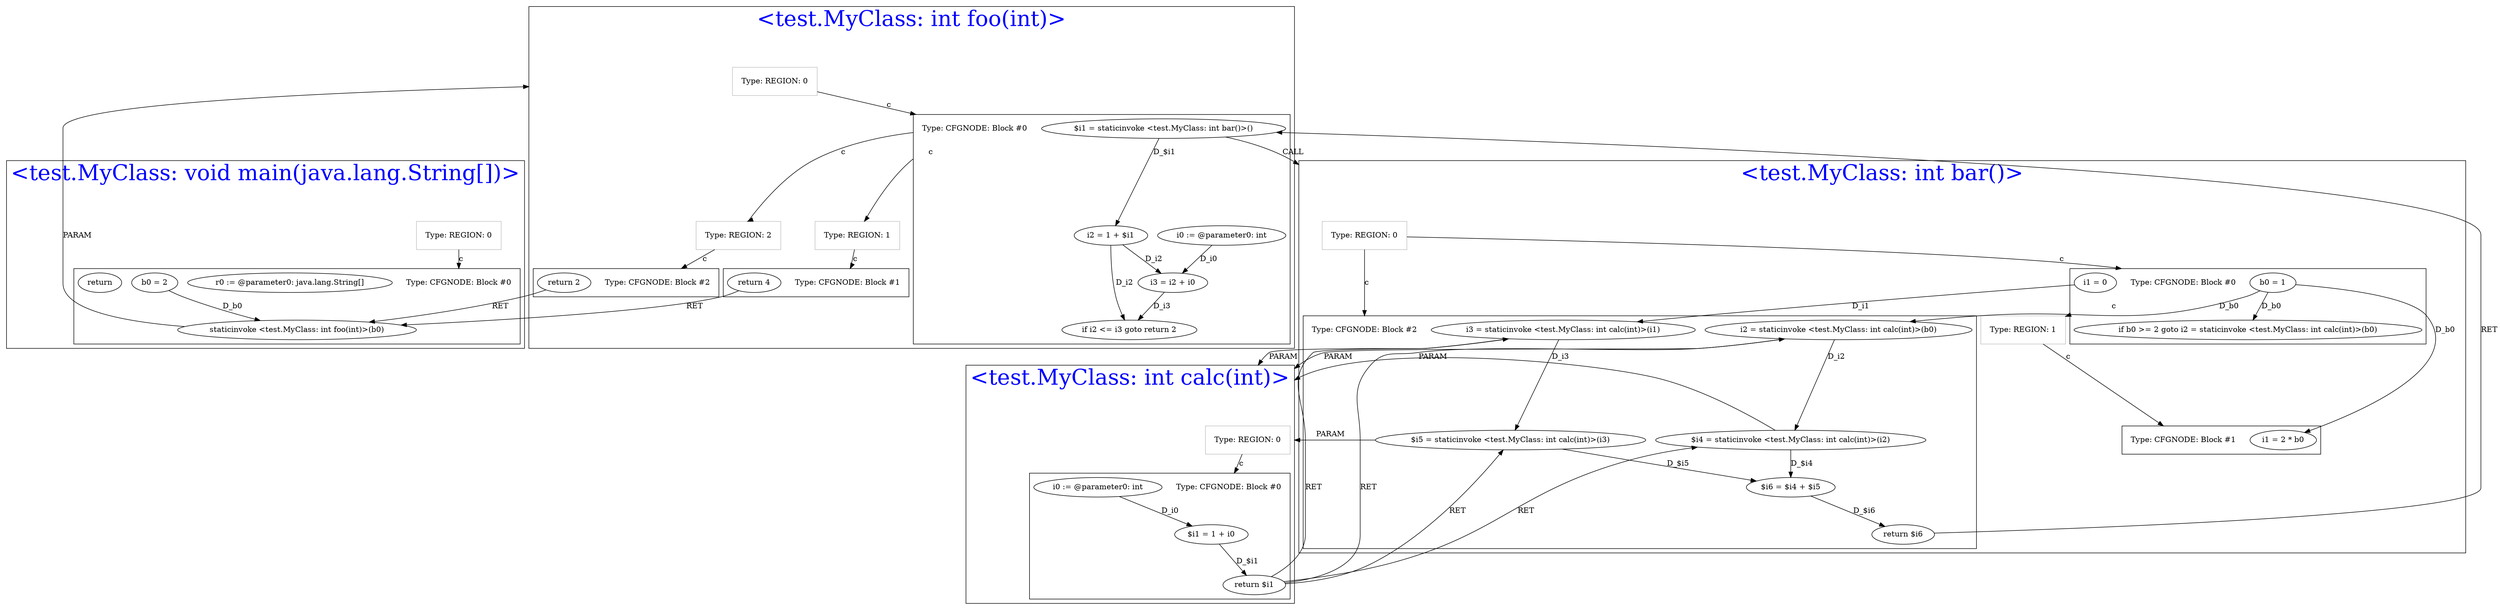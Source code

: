 digraph "System Dependence Graph" {
    compound=true;
    subgraph "cluster_768298666" {
        label="<test.MyClass: void main(java.lang.String[])>";
        fontsize=40;
        fontcolor=blue;
        subgraph "cluster_1527761599" {
            label="";
            color=grey;
            "StartNode1527761599" [label="Type: REGION: 0",shape=plaintext,];
        }
        subgraph "cluster_1165067644" {
            label="";
            "StartNode1165067644" [label="Type: CFGNODE: Block #0",shape=plaintext,];
            "756319399" [label="r0 := @parameter0: java.lang.String[]",];
            "660380534" [label="b0 = 2",];
            "389387596" [label="staticinvoke <test.MyClass: int foo(int)>(b0)",];
            "901223406" [label="return",];
        }
        "660380534"
        "389387596"
        "660380534"->"389387596" [label="D_b0",];
        "StartNode1527761599"
        "StartNode1165067644"
        "StartNode1527761599"->"StartNode1165067644" [label="c",ltail=cluster_1527761599,lhead=cluster_1165067644,];
    }
    subgraph "cluster_551747060" {
        label="<test.MyClass: int foo(int)>";
        fontsize=40;
        fontcolor=blue;
        subgraph "cluster_1111344480" {
            label="";
            color=grey;
            "StartNode1111344480" [label="Type: REGION: 0",shape=plaintext,];
        }
        subgraph "cluster_1889939499" {
            label="";
            "StartNode1889939499" [label="Type: CFGNODE: Block #0",shape=plaintext,];
            "1080606248" [label="i0 := @parameter0: int",];
            "1536751667" [label="$i1 = staticinvoke <test.MyClass: int bar()>()",];
            "1224288553" [label="i2 = 1 + $i1",];
            "742640292" [label="i3 = i2 + i0",];
            "368984593" [label="if i2 <= i3 goto return 2",];
        }
        "1536751667"
        "1224288553"
        "1536751667"->"1224288553" [label="D_$i1",];
        "742640292"
        "1224288553"->"742640292" [label="D_i2",];
        "1080606248"
        "1080606248"->"742640292" [label="D_i0",];
        "368984593"
        "1224288553"->"368984593" [label="D_i2",];
        "742640292"->"368984593" [label="D_i3",];
        "StartNode1111344480"
        "StartNode1889939499"
        "StartNode1111344480"->"StartNode1889939499" [label="c",ltail=cluster_1111344480,lhead=cluster_1889939499,];
        subgraph "cluster_908092984" {
            label="";
            color=grey;
            "StartNode908092984" [label="Type: REGION: 1",shape=plaintext,];
        }
        "StartNode908092984"
        "StartNode1889939499"->"StartNode908092984" [label="c",ltail=cluster_1889939499,lhead=cluster_908092984,];
        subgraph "cluster_1167560342" {
            label="";
            color=grey;
            "StartNode1167560342" [label="Type: REGION: 2",shape=plaintext,];
        }
        "StartNode1167560342"
        "StartNode1889939499"->"StartNode1167560342" [label="c",ltail=cluster_1889939499,lhead=cluster_1167560342,];
        subgraph "cluster_1628585355" {
            label="";
            "StartNode1628585355" [label="Type: CFGNODE: Block #1",shape=plaintext,];
            "1693758218" [label="return 4",];
        }
        "StartNode1628585355"
        "StartNode908092984"->"StartNode1628585355" [label="c",ltail=cluster_908092984,lhead=cluster_1628585355,];
        subgraph "cluster_1954980470" {
            label="";
            "StartNode1954980470" [label="Type: CFGNODE: Block #2",shape=plaintext,];
            "1385193059" [label="return 2",];
        }
        "StartNode1954980470"
        "StartNode1167560342"->"StartNode1954980470" [label="c",ltail=cluster_1167560342,lhead=cluster_1954980470,];
    }
    subgraph "cluster_438859868" {
        label="<test.MyClass: int bar()>";
        fontsize=40;
        fontcolor=blue;
        subgraph "cluster_1841199413" {
            label="";
            color=grey;
            "StartNode1841199413" [label="Type: REGION: 0",shape=plaintext,];
        }
        subgraph "cluster_1471393624" {
            label="";
            "StartNode1471393624" [label="Type: CFGNODE: Block #0",shape=plaintext,];
            "1176042022" [label="b0 = 1",];
            "724339476" [label="i1 = 0",];
            "1400964654" [label="if b0 >= 2 goto i2 = staticinvoke <test.MyClass: int calc(int)>(b0)",];
        }
        "1176042022"
        "1400964654"
        "1176042022"->"1400964654" [label="D_b0",];
        "StartNode1841199413"
        "StartNode1471393624"
        "StartNode1841199413"->"StartNode1471393624" [label="c",ltail=cluster_1841199413,lhead=cluster_1471393624,];
        subgraph "cluster_726359661" {
            label="";
            "StartNode726359661" [label="Type: CFGNODE: Block #2",shape=plaintext,];
            "170787506" [label="i2 = staticinvoke <test.MyClass: int calc(int)>(b0)",];
            "1069481582" [label="i3 = staticinvoke <test.MyClass: int calc(int)>(i1)",];
            "1623785991" [label="$i4 = staticinvoke <test.MyClass: int calc(int)>(i2)",];
            "1447402360" [label="$i5 = staticinvoke <test.MyClass: int calc(int)>(i3)",];
            "1944194951" [label="$i6 = $i4 + $i5",];
            "2120852352" [label="return $i6",];
        }
        "170787506"
        "1176042022"->"170787506" [label="D_b0",];
        "724339476"
        "1069481582"
        "724339476"->"1069481582" [label="D_i1",];
        "1623785991"
        "170787506"->"1623785991" [label="D_i2",];
        "1447402360"
        "1069481582"->"1447402360" [label="D_i3",];
        "1944194951"
        "1623785991"->"1944194951" [label="D_$i4",];
        "1447402360"->"1944194951" [label="D_$i5",];
        "2120852352"
        "1944194951"->"2120852352" [label="D_$i6",];
        "StartNode726359661"
        "StartNode1841199413"->"StartNode726359661" [label="c",ltail=cluster_1841199413,lhead=cluster_726359661,];
        subgraph "cluster_1694187662" {
            label="";
            color=grey;
            "StartNode1694187662" [label="Type: REGION: 1",shape=plaintext,];
        }
        "StartNode1694187662"
        "StartNode1471393624"->"StartNode1694187662" [label="c",ltail=cluster_1471393624,lhead=cluster_1694187662,];
        subgraph "cluster_1629772879" {
            label="";
            "StartNode1629772879" [label="Type: CFGNODE: Block #1",shape=plaintext,];
            "1293430302" [label="i1 = 2 * b0",];
        }
        "1293430302"
        "1176042022"->"1293430302" [label="D_b0",];
        "StartNode1629772879"
        "StartNode1694187662"->"StartNode1629772879" [label="c",ltail=cluster_1694187662,lhead=cluster_1629772879,];
    }
    subgraph "cluster_1042451367" {
        label="<test.MyClass: int calc(int)>";
        fontsize=40;
        fontcolor=blue;
        subgraph "cluster_733412700" {
            label="";
            color=grey;
            "StartNode733412700" [label="Type: REGION: 0",shape=plaintext,];
        }
        subgraph "cluster_760440152" {
            label="";
            "StartNode760440152" [label="Type: CFGNODE: Block #0",shape=plaintext,];
            "108175856" [label="i0 := @parameter0: int",];
            "1130872444" [label="$i1 = 1 + i0",];
            "1342890358" [label="return $i1",];
        }
        "108175856"
        "1130872444"
        "108175856"->"1130872444" [label="D_i0",];
        "1342890358"
        "1130872444"->"1342890358" [label="D_$i1",];
        "StartNode733412700"
        "StartNode760440152"
        "StartNode733412700"->"StartNode760440152" [label="c",ltail=cluster_733412700,lhead=cluster_760440152,];
    }
    "389387596"
    "StartNode1111344480"
    "389387596"->"StartNode1111344480" [lhead=cluster_551747060,label="PARAM",];
    "1693758218"
    "1693758218"->"389387596" [label="RET",];
    "1385193059"
    "1385193059"->"389387596" [label="RET",];
    "1536751667"
    "StartNode1841199413"
    "1536751667"->"StartNode1841199413" [lhead=cluster_438859868,label="CALL",];
    "2120852352"
    "2120852352"->"1536751667" [label="RET",];
    "170787506"
    "StartNode733412700"
    "170787506"->"StartNode733412700" [lhead=cluster_1042451367,label="PARAM",];
    "1342890358"
    "1342890358"->"170787506" [label="RET",];
    "1069481582"
    "1069481582"->"StartNode733412700" [lhead=cluster_1042451367,label="PARAM",];
    "1342890358"->"1069481582" [label="RET",];
    "1623785991"
    "1623785991"->"StartNode733412700" [lhead=cluster_1042451367,label="PARAM",];
    "1342890358"->"1623785991" [label="RET",];
    "1447402360"
    "1447402360"->"StartNode733412700" [lhead=cluster_1042451367,label="PARAM",];
    "1342890358"->"1447402360" [label="RET",];
}
